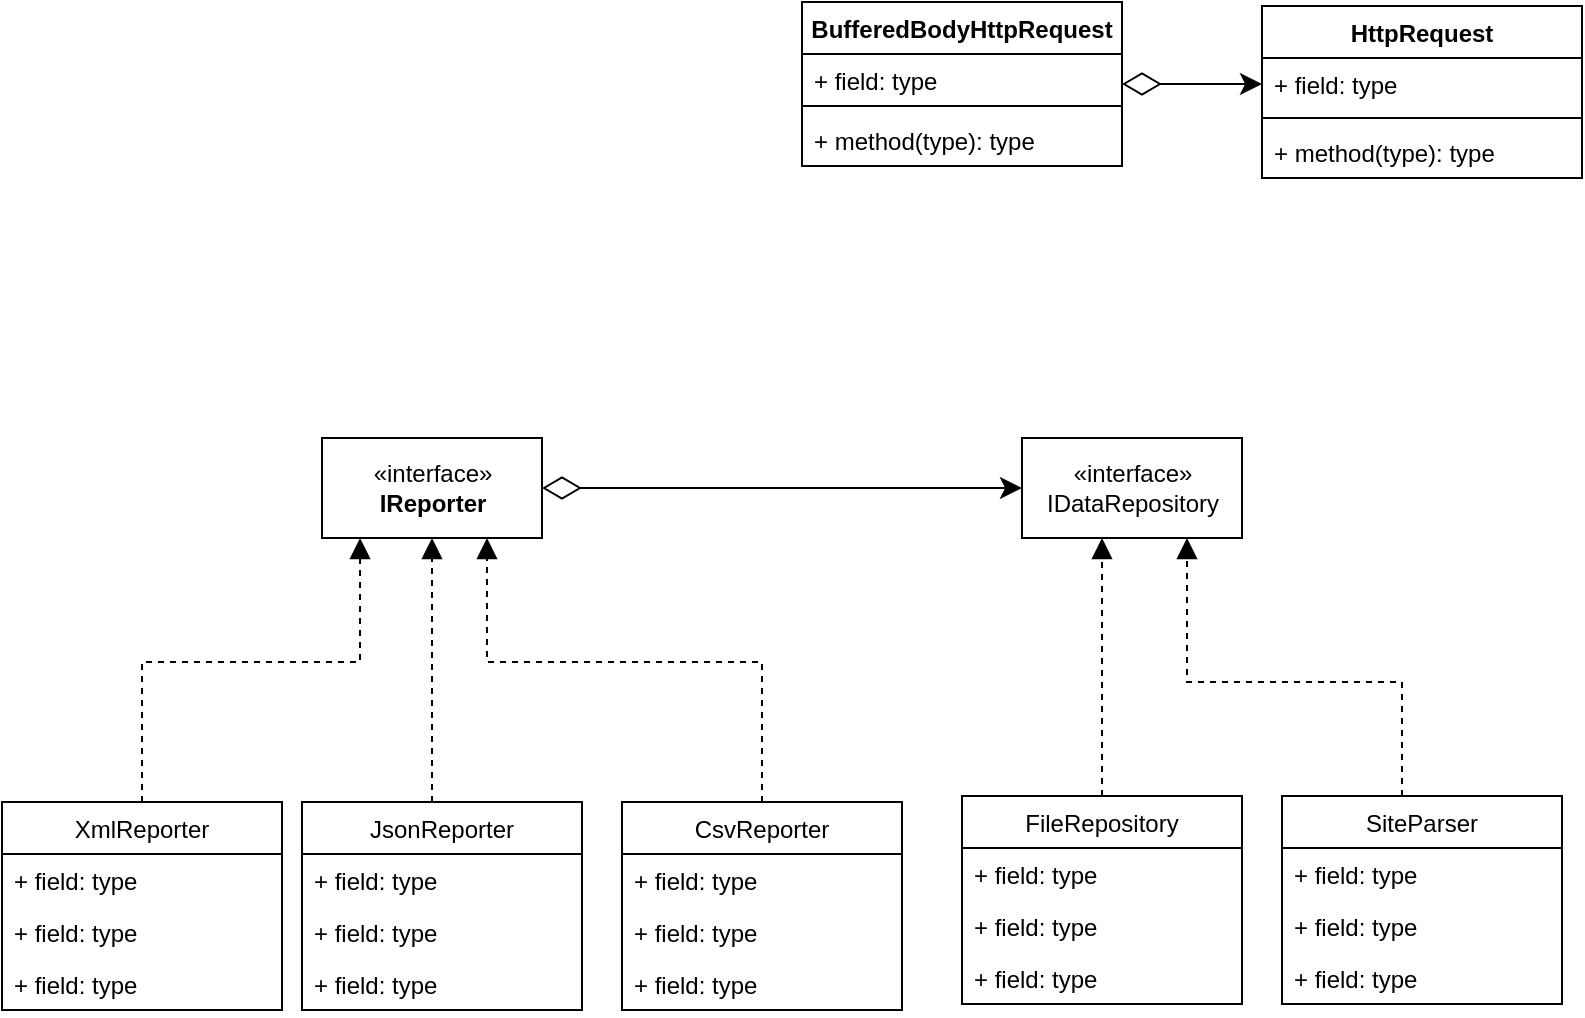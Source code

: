 <mxfile version="13.10.0" type="github">
  <diagram id="VGZ84aJspqLmGljLhobt" name="Page-1">
    <mxGraphModel dx="1422" dy="804" grid="1" gridSize="10" guides="1" tooltips="1" connect="1" arrows="1" fold="1" page="1" pageScale="1" pageWidth="850" pageHeight="1100" math="0" shadow="0">
      <root>
        <mxCell id="0" />
        <mxCell id="1" parent="0" />
        <mxCell id="yQVcQP6CZyJUVPLrPdN0-1" value="HttpRequest" style="swimlane;fontStyle=1;align=center;verticalAlign=top;childLayout=stackLayout;horizontal=1;startSize=26;horizontalStack=0;resizeParent=1;resizeParentMax=0;resizeLast=0;collapsible=1;marginBottom=0;" vertex="1" parent="1">
          <mxGeometry x="660" y="62" width="160" height="86" as="geometry" />
        </mxCell>
        <mxCell id="yQVcQP6CZyJUVPLrPdN0-2" value="+ field: type" style="text;strokeColor=none;fillColor=none;align=left;verticalAlign=top;spacingLeft=4;spacingRight=4;overflow=hidden;rotatable=0;points=[[0,0.5],[1,0.5]];portConstraint=eastwest;" vertex="1" parent="yQVcQP6CZyJUVPLrPdN0-1">
          <mxGeometry y="26" width="160" height="26" as="geometry" />
        </mxCell>
        <mxCell id="yQVcQP6CZyJUVPLrPdN0-3" value="" style="line;strokeWidth=1;fillColor=none;align=left;verticalAlign=middle;spacingTop=-1;spacingLeft=3;spacingRight=3;rotatable=0;labelPosition=right;points=[];portConstraint=eastwest;" vertex="1" parent="yQVcQP6CZyJUVPLrPdN0-1">
          <mxGeometry y="52" width="160" height="8" as="geometry" />
        </mxCell>
        <mxCell id="yQVcQP6CZyJUVPLrPdN0-4" value="+ method(type): type" style="text;strokeColor=none;fillColor=none;align=left;verticalAlign=top;spacingLeft=4;spacingRight=4;overflow=hidden;rotatable=0;points=[[0,0.5],[1,0.5]];portConstraint=eastwest;" vertex="1" parent="yQVcQP6CZyJUVPLrPdN0-1">
          <mxGeometry y="60" width="160" height="26" as="geometry" />
        </mxCell>
        <mxCell id="yQVcQP6CZyJUVPLrPdN0-9" style="edgeStyle=orthogonalEdgeStyle;rounded=0;orthogonalLoop=1;jettySize=auto;html=1;entryX=0;entryY=0.5;entryDx=0;entryDy=0;endArrow=classic;endFill=1;startArrow=diamondThin;startFill=0;strokeWidth=1;endSize=8;startSize=17;" edge="1" parent="1" source="yQVcQP6CZyJUVPLrPdN0-5" target="yQVcQP6CZyJUVPLrPdN0-2">
          <mxGeometry relative="1" as="geometry" />
        </mxCell>
        <mxCell id="yQVcQP6CZyJUVPLrPdN0-5" value="BufferedBodyHttpRequest&#xa;" style="swimlane;fontStyle=1;align=center;verticalAlign=top;childLayout=stackLayout;horizontal=1;startSize=26;horizontalStack=0;resizeParent=1;resizeParentMax=0;resizeLast=0;collapsible=1;marginBottom=0;" vertex="1" parent="1">
          <mxGeometry x="430" y="60" width="160" height="82" as="geometry" />
        </mxCell>
        <mxCell id="yQVcQP6CZyJUVPLrPdN0-6" value="+ field: type" style="text;strokeColor=none;fillColor=none;align=left;verticalAlign=top;spacingLeft=4;spacingRight=4;overflow=hidden;rotatable=0;points=[[0,0.5],[1,0.5]];portConstraint=eastwest;" vertex="1" parent="yQVcQP6CZyJUVPLrPdN0-5">
          <mxGeometry y="26" width="160" height="22" as="geometry" />
        </mxCell>
        <mxCell id="yQVcQP6CZyJUVPLrPdN0-7" value="" style="line;strokeWidth=1;fillColor=none;align=left;verticalAlign=middle;spacingTop=-1;spacingLeft=3;spacingRight=3;rotatable=0;labelPosition=right;points=[];portConstraint=eastwest;" vertex="1" parent="yQVcQP6CZyJUVPLrPdN0-5">
          <mxGeometry y="48" width="160" height="8" as="geometry" />
        </mxCell>
        <mxCell id="yQVcQP6CZyJUVPLrPdN0-8" value="+ method(type): type" style="text;strokeColor=none;fillColor=none;align=left;verticalAlign=top;spacingLeft=4;spacingRight=4;overflow=hidden;rotatable=0;points=[[0,0.5],[1,0.5]];portConstraint=eastwest;" vertex="1" parent="yQVcQP6CZyJUVPLrPdN0-5">
          <mxGeometry y="56" width="160" height="26" as="geometry" />
        </mxCell>
        <mxCell id="yQVcQP6CZyJUVPLrPdN0-18" style="edgeStyle=orthogonalEdgeStyle;rounded=0;orthogonalLoop=1;jettySize=auto;html=1;startArrow=diamondThin;startFill=0;startSize=17;endArrow=classic;endFill=1;endSize=8;strokeWidth=1;exitX=1;exitY=0.5;exitDx=0;exitDy=0;entryX=0;entryY=0.5;entryDx=0;entryDy=0;" edge="1" parent="1" source="yQVcQP6CZyJUVPLrPdN0-39" target="yQVcQP6CZyJUVPLrPdN0-49">
          <mxGeometry relative="1" as="geometry">
            <mxPoint x="340" y="303" as="sourcePoint" />
            <mxPoint x="540" y="299" as="targetPoint" />
            <Array as="points" />
          </mxGeometry>
        </mxCell>
        <mxCell id="yQVcQP6CZyJUVPLrPdN0-23" style="edgeStyle=orthogonalEdgeStyle;rounded=0;orthogonalLoop=1;jettySize=auto;html=1;startArrow=none;startFill=0;startSize=17;endArrow=block;endFill=1;endSize=8;strokeWidth=1;dashed=1;entryX=0.173;entryY=1;entryDx=0;entryDy=0;entryPerimeter=0;" edge="1" parent="1" source="yQVcQP6CZyJUVPLrPdN0-19" target="yQVcQP6CZyJUVPLrPdN0-39">
          <mxGeometry relative="1" as="geometry">
            <mxPoint x="239.04" y="350.992" as="targetPoint" />
            <Array as="points">
              <mxPoint x="100" y="390" />
              <mxPoint x="209" y="390" />
            </Array>
          </mxGeometry>
        </mxCell>
        <mxCell id="yQVcQP6CZyJUVPLrPdN0-19" value="XmlReporter" style="swimlane;fontStyle=0;childLayout=stackLayout;horizontal=1;startSize=26;fillColor=none;horizontalStack=0;resizeParent=1;resizeParentMax=0;resizeLast=0;collapsible=1;marginBottom=0;" vertex="1" parent="1">
          <mxGeometry x="30" y="460" width="140" height="104" as="geometry" />
        </mxCell>
        <mxCell id="yQVcQP6CZyJUVPLrPdN0-20" value="+ field: type" style="text;strokeColor=none;fillColor=none;align=left;verticalAlign=top;spacingLeft=4;spacingRight=4;overflow=hidden;rotatable=0;points=[[0,0.5],[1,0.5]];portConstraint=eastwest;" vertex="1" parent="yQVcQP6CZyJUVPLrPdN0-19">
          <mxGeometry y="26" width="140" height="26" as="geometry" />
        </mxCell>
        <mxCell id="yQVcQP6CZyJUVPLrPdN0-21" value="+ field: type" style="text;strokeColor=none;fillColor=none;align=left;verticalAlign=top;spacingLeft=4;spacingRight=4;overflow=hidden;rotatable=0;points=[[0,0.5],[1,0.5]];portConstraint=eastwest;" vertex="1" parent="yQVcQP6CZyJUVPLrPdN0-19">
          <mxGeometry y="52" width="140" height="26" as="geometry" />
        </mxCell>
        <mxCell id="yQVcQP6CZyJUVPLrPdN0-22" value="+ field: type" style="text;strokeColor=none;fillColor=none;align=left;verticalAlign=top;spacingLeft=4;spacingRight=4;overflow=hidden;rotatable=0;points=[[0,0.5],[1,0.5]];portConstraint=eastwest;" vertex="1" parent="yQVcQP6CZyJUVPLrPdN0-19">
          <mxGeometry y="78" width="140" height="26" as="geometry" />
        </mxCell>
        <mxCell id="yQVcQP6CZyJUVPLrPdN0-33" style="edgeStyle=orthogonalEdgeStyle;rounded=0;orthogonalLoop=1;jettySize=auto;html=1;entryX=0.5;entryY=1;entryDx=0;entryDy=0;dashed=1;startArrow=none;startFill=0;startSize=17;endArrow=block;endFill=1;endSize=8;strokeWidth=1;" edge="1" parent="1" source="yQVcQP6CZyJUVPLrPdN0-29" target="yQVcQP6CZyJUVPLrPdN0-39">
          <mxGeometry relative="1" as="geometry">
            <mxPoint x="267.04" y="348.99" as="targetPoint" />
            <Array as="points">
              <mxPoint x="245" y="430" />
              <mxPoint x="245" y="430" />
            </Array>
          </mxGeometry>
        </mxCell>
        <mxCell id="yQVcQP6CZyJUVPLrPdN0-29" value="JsonReporter" style="swimlane;fontStyle=0;childLayout=stackLayout;horizontal=1;startSize=26;fillColor=none;horizontalStack=0;resizeParent=1;resizeParentMax=0;resizeLast=0;collapsible=1;marginBottom=0;" vertex="1" parent="1">
          <mxGeometry x="180" y="460" width="140" height="104" as="geometry" />
        </mxCell>
        <mxCell id="yQVcQP6CZyJUVPLrPdN0-30" value="+ field: type" style="text;strokeColor=none;fillColor=none;align=left;verticalAlign=top;spacingLeft=4;spacingRight=4;overflow=hidden;rotatable=0;points=[[0,0.5],[1,0.5]];portConstraint=eastwest;" vertex="1" parent="yQVcQP6CZyJUVPLrPdN0-29">
          <mxGeometry y="26" width="140" height="26" as="geometry" />
        </mxCell>
        <mxCell id="yQVcQP6CZyJUVPLrPdN0-31" value="+ field: type" style="text;strokeColor=none;fillColor=none;align=left;verticalAlign=top;spacingLeft=4;spacingRight=4;overflow=hidden;rotatable=0;points=[[0,0.5],[1,0.5]];portConstraint=eastwest;" vertex="1" parent="yQVcQP6CZyJUVPLrPdN0-29">
          <mxGeometry y="52" width="140" height="26" as="geometry" />
        </mxCell>
        <mxCell id="yQVcQP6CZyJUVPLrPdN0-32" value="+ field: type" style="text;strokeColor=none;fillColor=none;align=left;verticalAlign=top;spacingLeft=4;spacingRight=4;overflow=hidden;rotatable=0;points=[[0,0.5],[1,0.5]];portConstraint=eastwest;" vertex="1" parent="yQVcQP6CZyJUVPLrPdN0-29">
          <mxGeometry y="78" width="140" height="26" as="geometry" />
        </mxCell>
        <mxCell id="yQVcQP6CZyJUVPLrPdN0-38" style="edgeStyle=orthogonalEdgeStyle;rounded=0;orthogonalLoop=1;jettySize=auto;html=1;entryX=0.75;entryY=1;entryDx=0;entryDy=0;dashed=1;startArrow=none;startFill=0;startSize=17;endArrow=block;endFill=1;endSize=8;strokeWidth=1;" edge="1" parent="1" source="yQVcQP6CZyJUVPLrPdN0-34" target="yQVcQP6CZyJUVPLrPdN0-39">
          <mxGeometry relative="1" as="geometry">
            <mxPoint x="295.04" y="346.988" as="targetPoint" />
            <Array as="points">
              <mxPoint x="410" y="390" />
              <mxPoint x="273" y="390" />
            </Array>
          </mxGeometry>
        </mxCell>
        <mxCell id="yQVcQP6CZyJUVPLrPdN0-34" value="CsvReporter" style="swimlane;fontStyle=0;childLayout=stackLayout;horizontal=1;startSize=26;fillColor=none;horizontalStack=0;resizeParent=1;resizeParentMax=0;resizeLast=0;collapsible=1;marginBottom=0;" vertex="1" parent="1">
          <mxGeometry x="340" y="460" width="140" height="104" as="geometry" />
        </mxCell>
        <mxCell id="yQVcQP6CZyJUVPLrPdN0-35" value="+ field: type" style="text;strokeColor=none;fillColor=none;align=left;verticalAlign=top;spacingLeft=4;spacingRight=4;overflow=hidden;rotatable=0;points=[[0,0.5],[1,0.5]];portConstraint=eastwest;" vertex="1" parent="yQVcQP6CZyJUVPLrPdN0-34">
          <mxGeometry y="26" width="140" height="26" as="geometry" />
        </mxCell>
        <mxCell id="yQVcQP6CZyJUVPLrPdN0-36" value="+ field: type" style="text;strokeColor=none;fillColor=none;align=left;verticalAlign=top;spacingLeft=4;spacingRight=4;overflow=hidden;rotatable=0;points=[[0,0.5],[1,0.5]];portConstraint=eastwest;" vertex="1" parent="yQVcQP6CZyJUVPLrPdN0-34">
          <mxGeometry y="52" width="140" height="26" as="geometry" />
        </mxCell>
        <mxCell id="yQVcQP6CZyJUVPLrPdN0-37" value="+ field: type" style="text;strokeColor=none;fillColor=none;align=left;verticalAlign=top;spacingLeft=4;spacingRight=4;overflow=hidden;rotatable=0;points=[[0,0.5],[1,0.5]];portConstraint=eastwest;" vertex="1" parent="yQVcQP6CZyJUVPLrPdN0-34">
          <mxGeometry y="78" width="140" height="26" as="geometry" />
        </mxCell>
        <mxCell id="yQVcQP6CZyJUVPLrPdN0-39" value="«interface»&lt;br&gt;&lt;span style=&quot;font-weight: 700&quot;&gt;IReporter&lt;/span&gt;" style="html=1;" vertex="1" parent="1">
          <mxGeometry x="190" y="278" width="110" height="50" as="geometry" />
        </mxCell>
        <mxCell id="yQVcQP6CZyJUVPLrPdN0-50" style="edgeStyle=orthogonalEdgeStyle;rounded=0;orthogonalLoop=1;jettySize=auto;html=1;dashed=1;startArrow=none;startFill=0;startSize=17;endArrow=block;endFill=1;endSize=8;strokeWidth=1;" edge="1" parent="1" source="yQVcQP6CZyJUVPLrPdN0-40" target="yQVcQP6CZyJUVPLrPdN0-49">
          <mxGeometry relative="1" as="geometry">
            <Array as="points">
              <mxPoint x="580" y="360" />
              <mxPoint x="580" y="360" />
            </Array>
          </mxGeometry>
        </mxCell>
        <mxCell id="yQVcQP6CZyJUVPLrPdN0-40" value="FileRepository" style="swimlane;fontStyle=0;childLayout=stackLayout;horizontal=1;startSize=26;fillColor=none;horizontalStack=0;resizeParent=1;resizeParentMax=0;resizeLast=0;collapsible=1;marginBottom=0;" vertex="1" parent="1">
          <mxGeometry x="510" y="457" width="140" height="104" as="geometry" />
        </mxCell>
        <mxCell id="yQVcQP6CZyJUVPLrPdN0-41" value="+ field: type" style="text;strokeColor=none;fillColor=none;align=left;verticalAlign=top;spacingLeft=4;spacingRight=4;overflow=hidden;rotatable=0;points=[[0,0.5],[1,0.5]];portConstraint=eastwest;" vertex="1" parent="yQVcQP6CZyJUVPLrPdN0-40">
          <mxGeometry y="26" width="140" height="26" as="geometry" />
        </mxCell>
        <mxCell id="yQVcQP6CZyJUVPLrPdN0-42" value="+ field: type" style="text;strokeColor=none;fillColor=none;align=left;verticalAlign=top;spacingLeft=4;spacingRight=4;overflow=hidden;rotatable=0;points=[[0,0.5],[1,0.5]];portConstraint=eastwest;" vertex="1" parent="yQVcQP6CZyJUVPLrPdN0-40">
          <mxGeometry y="52" width="140" height="26" as="geometry" />
        </mxCell>
        <mxCell id="yQVcQP6CZyJUVPLrPdN0-43" value="+ field: type" style="text;strokeColor=none;fillColor=none;align=left;verticalAlign=top;spacingLeft=4;spacingRight=4;overflow=hidden;rotatable=0;points=[[0,0.5],[1,0.5]];portConstraint=eastwest;" vertex="1" parent="yQVcQP6CZyJUVPLrPdN0-40">
          <mxGeometry y="78" width="140" height="26" as="geometry" />
        </mxCell>
        <mxCell id="yQVcQP6CZyJUVPLrPdN0-51" style="edgeStyle=orthogonalEdgeStyle;rounded=0;orthogonalLoop=1;jettySize=auto;html=1;entryX=0.75;entryY=1;entryDx=0;entryDy=0;dashed=1;startArrow=none;startFill=0;startSize=17;endArrow=block;endFill=1;endSize=8;strokeWidth=1;" edge="1" parent="1" source="yQVcQP6CZyJUVPLrPdN0-44" target="yQVcQP6CZyJUVPLrPdN0-49">
          <mxGeometry relative="1" as="geometry">
            <Array as="points">
              <mxPoint x="730" y="400" />
              <mxPoint x="623" y="400" />
            </Array>
          </mxGeometry>
        </mxCell>
        <mxCell id="yQVcQP6CZyJUVPLrPdN0-44" value="SiteParser" style="swimlane;fontStyle=0;childLayout=stackLayout;horizontal=1;startSize=26;fillColor=none;horizontalStack=0;resizeParent=1;resizeParentMax=0;resizeLast=0;collapsible=1;marginBottom=0;" vertex="1" parent="1">
          <mxGeometry x="670" y="457" width="140" height="104" as="geometry" />
        </mxCell>
        <mxCell id="yQVcQP6CZyJUVPLrPdN0-45" value="+ field: type" style="text;strokeColor=none;fillColor=none;align=left;verticalAlign=top;spacingLeft=4;spacingRight=4;overflow=hidden;rotatable=0;points=[[0,0.5],[1,0.5]];portConstraint=eastwest;" vertex="1" parent="yQVcQP6CZyJUVPLrPdN0-44">
          <mxGeometry y="26" width="140" height="26" as="geometry" />
        </mxCell>
        <mxCell id="yQVcQP6CZyJUVPLrPdN0-46" value="+ field: type" style="text;strokeColor=none;fillColor=none;align=left;verticalAlign=top;spacingLeft=4;spacingRight=4;overflow=hidden;rotatable=0;points=[[0,0.5],[1,0.5]];portConstraint=eastwest;" vertex="1" parent="yQVcQP6CZyJUVPLrPdN0-44">
          <mxGeometry y="52" width="140" height="26" as="geometry" />
        </mxCell>
        <mxCell id="yQVcQP6CZyJUVPLrPdN0-47" value="+ field: type" style="text;strokeColor=none;fillColor=none;align=left;verticalAlign=top;spacingLeft=4;spacingRight=4;overflow=hidden;rotatable=0;points=[[0,0.5],[1,0.5]];portConstraint=eastwest;" vertex="1" parent="yQVcQP6CZyJUVPLrPdN0-44">
          <mxGeometry y="78" width="140" height="26" as="geometry" />
        </mxCell>
        <mxCell id="yQVcQP6CZyJUVPLrPdN0-49" value="«interface»&lt;br&gt;IDataRepository" style="html=1;" vertex="1" parent="1">
          <mxGeometry x="540" y="278" width="110" height="50" as="geometry" />
        </mxCell>
      </root>
    </mxGraphModel>
  </diagram>
</mxfile>
